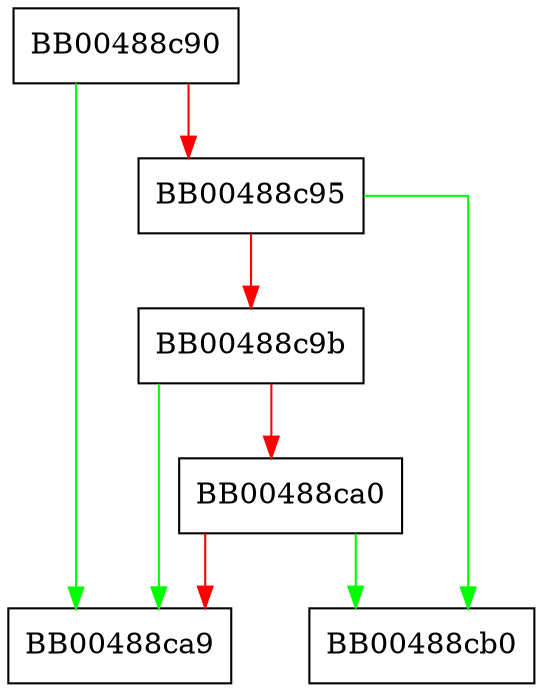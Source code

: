 digraph SSL_set_hostflags {
  node [shape="box"];
  graph [splines=ortho];
  BB00488c90 -> BB00488ca9 [color="green"];
  BB00488c90 -> BB00488c95 [color="red"];
  BB00488c95 -> BB00488cb0 [color="green"];
  BB00488c95 -> BB00488c9b [color="red"];
  BB00488c9b -> BB00488ca9 [color="green"];
  BB00488c9b -> BB00488ca0 [color="red"];
  BB00488ca0 -> BB00488cb0 [color="green"];
  BB00488ca0 -> BB00488ca9 [color="red"];
}